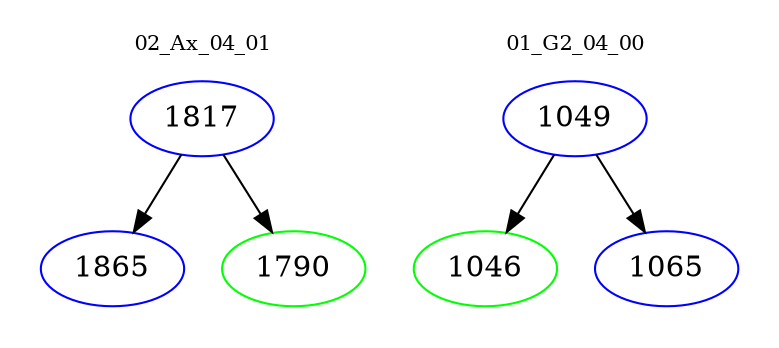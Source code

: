 digraph{
subgraph cluster_0 {
color = white
label = "02_Ax_04_01";
fontsize=10;
T0_1817 [label="1817", color="blue"]
T0_1817 -> T0_1865 [color="black"]
T0_1865 [label="1865", color="blue"]
T0_1817 -> T0_1790 [color="black"]
T0_1790 [label="1790", color="green"]
}
subgraph cluster_1 {
color = white
label = "01_G2_04_00";
fontsize=10;
T1_1049 [label="1049", color="blue"]
T1_1049 -> T1_1046 [color="black"]
T1_1046 [label="1046", color="green"]
T1_1049 -> T1_1065 [color="black"]
T1_1065 [label="1065", color="blue"]
}
}
